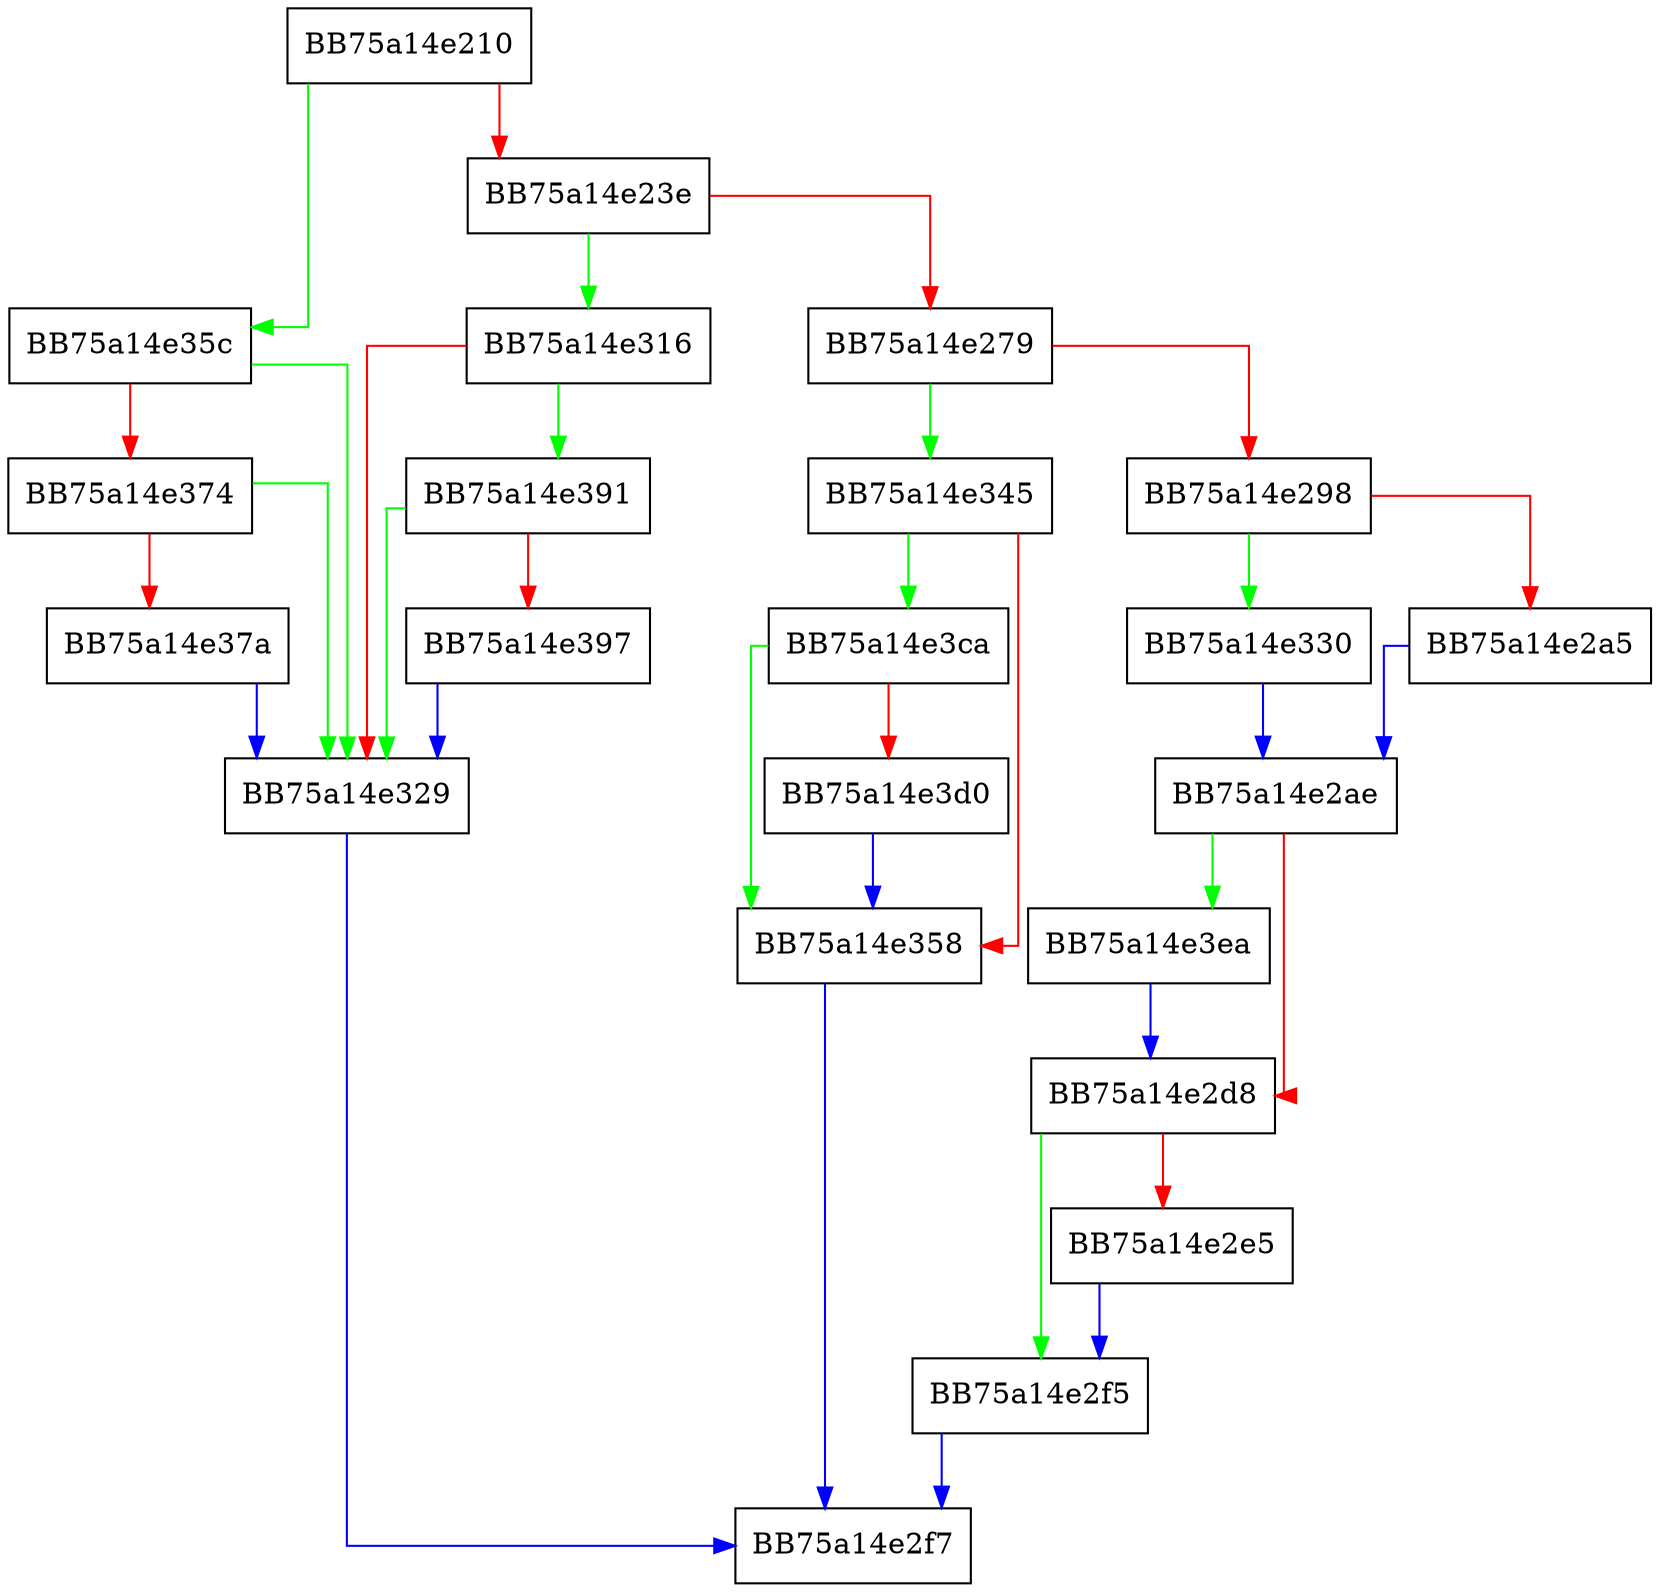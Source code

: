 digraph FillCacheIsClassifiedDataV2 {
  node [shape="box"];
  graph [splines=ortho];
  BB75a14e210 -> BB75a14e35c [color="green"];
  BB75a14e210 -> BB75a14e23e [color="red"];
  BB75a14e23e -> BB75a14e316 [color="green"];
  BB75a14e23e -> BB75a14e279 [color="red"];
  BB75a14e279 -> BB75a14e345 [color="green"];
  BB75a14e279 -> BB75a14e298 [color="red"];
  BB75a14e298 -> BB75a14e330 [color="green"];
  BB75a14e298 -> BB75a14e2a5 [color="red"];
  BB75a14e2a5 -> BB75a14e2ae [color="blue"];
  BB75a14e2ae -> BB75a14e3ea [color="green"];
  BB75a14e2ae -> BB75a14e2d8 [color="red"];
  BB75a14e2d8 -> BB75a14e2f5 [color="green"];
  BB75a14e2d8 -> BB75a14e2e5 [color="red"];
  BB75a14e2e5 -> BB75a14e2f5 [color="blue"];
  BB75a14e2f5 -> BB75a14e2f7 [color="blue"];
  BB75a14e316 -> BB75a14e391 [color="green"];
  BB75a14e316 -> BB75a14e329 [color="red"];
  BB75a14e329 -> BB75a14e2f7 [color="blue"];
  BB75a14e330 -> BB75a14e2ae [color="blue"];
  BB75a14e345 -> BB75a14e3ca [color="green"];
  BB75a14e345 -> BB75a14e358 [color="red"];
  BB75a14e358 -> BB75a14e2f7 [color="blue"];
  BB75a14e35c -> BB75a14e329 [color="green"];
  BB75a14e35c -> BB75a14e374 [color="red"];
  BB75a14e374 -> BB75a14e329 [color="green"];
  BB75a14e374 -> BB75a14e37a [color="red"];
  BB75a14e37a -> BB75a14e329 [color="blue"];
  BB75a14e391 -> BB75a14e329 [color="green"];
  BB75a14e391 -> BB75a14e397 [color="red"];
  BB75a14e397 -> BB75a14e329 [color="blue"];
  BB75a14e3ca -> BB75a14e358 [color="green"];
  BB75a14e3ca -> BB75a14e3d0 [color="red"];
  BB75a14e3d0 -> BB75a14e358 [color="blue"];
  BB75a14e3ea -> BB75a14e2d8 [color="blue"];
}